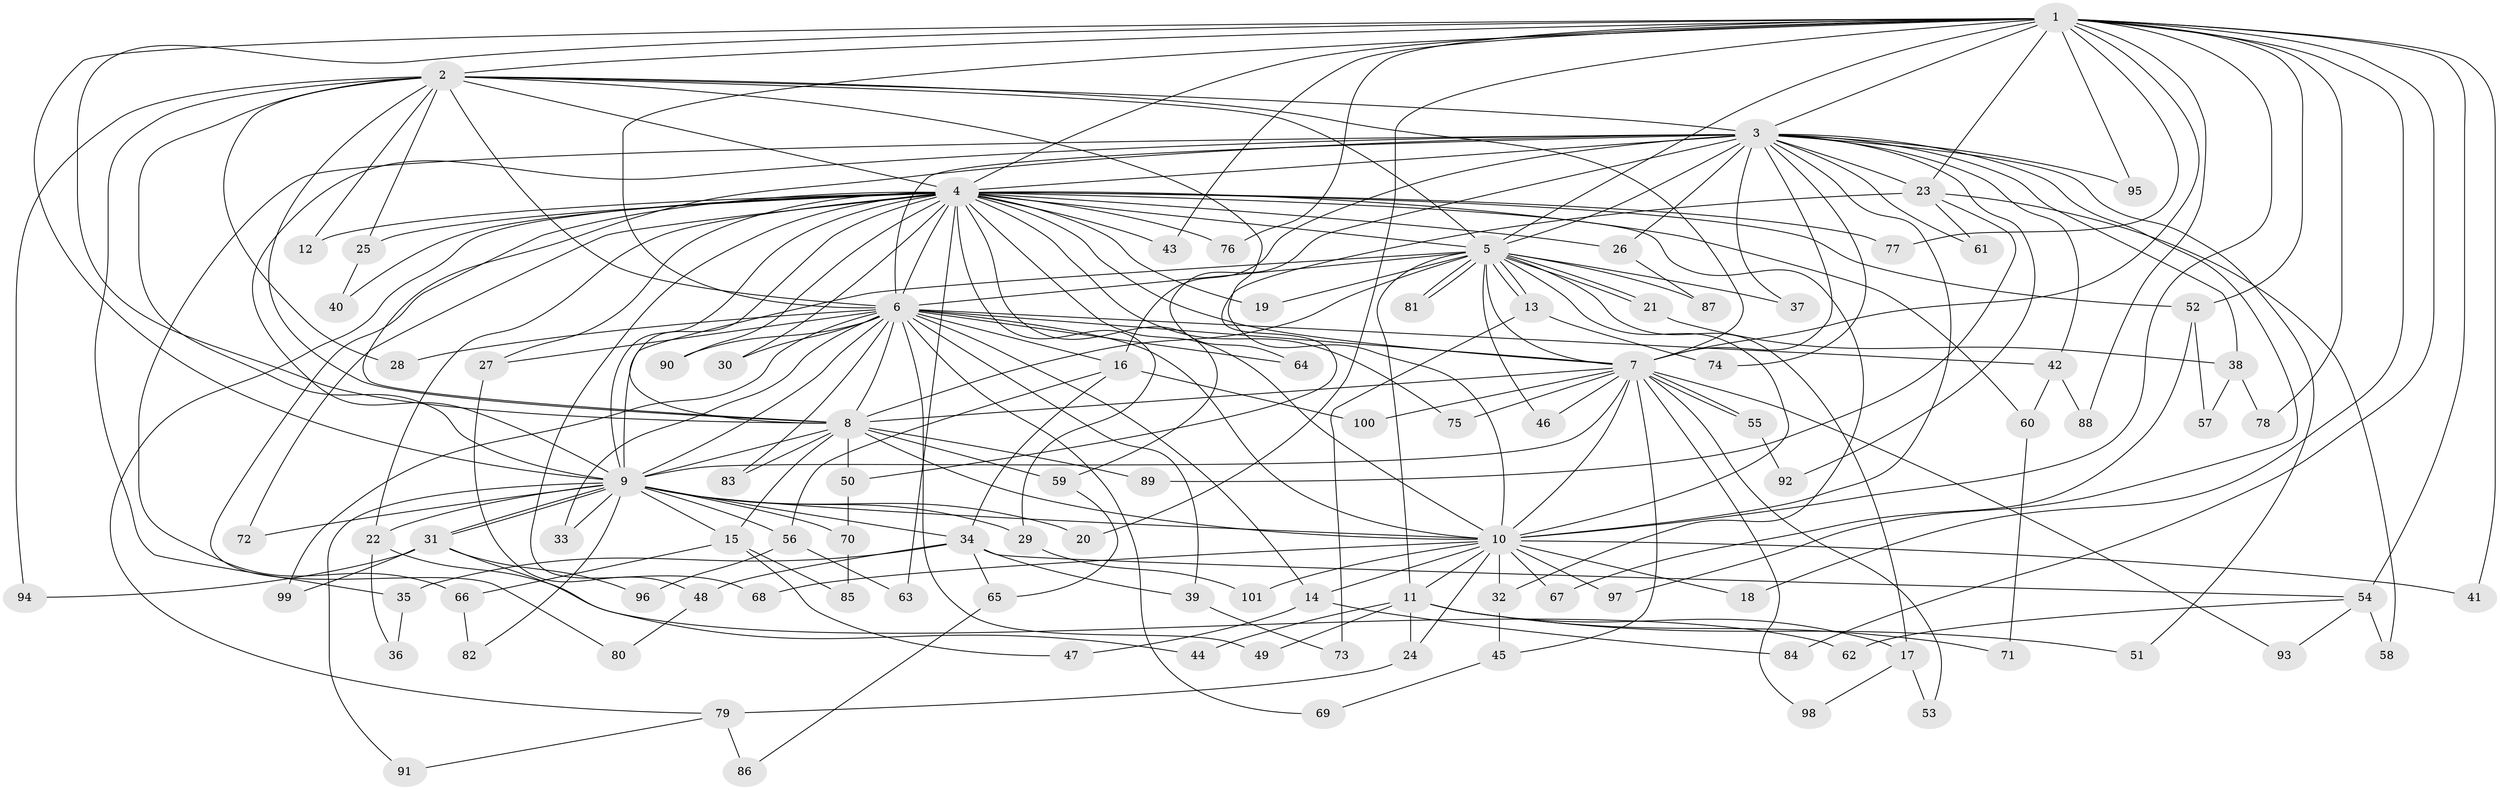 // coarse degree distribution, {19: 0.013157894736842105, 25: 0.013157894736842105, 32: 0.013157894736842105, 28: 0.013157894736842105, 18: 0.013157894736842105, 15: 0.02631578947368421, 12: 0.013157894736842105, 8: 0.02631578947368421, 2: 0.5, 4: 0.11842105263157894, 5: 0.05263157894736842, 3: 0.17105263157894737, 6: 0.013157894736842105, 1: 0.013157894736842105}
// Generated by graph-tools (version 1.1) at 2025/51/02/27/25 19:51:47]
// undirected, 101 vertices, 227 edges
graph export_dot {
graph [start="1"]
  node [color=gray90,style=filled];
  1;
  2;
  3;
  4;
  5;
  6;
  7;
  8;
  9;
  10;
  11;
  12;
  13;
  14;
  15;
  16;
  17;
  18;
  19;
  20;
  21;
  22;
  23;
  24;
  25;
  26;
  27;
  28;
  29;
  30;
  31;
  32;
  33;
  34;
  35;
  36;
  37;
  38;
  39;
  40;
  41;
  42;
  43;
  44;
  45;
  46;
  47;
  48;
  49;
  50;
  51;
  52;
  53;
  54;
  55;
  56;
  57;
  58;
  59;
  60;
  61;
  62;
  63;
  64;
  65;
  66;
  67;
  68;
  69;
  70;
  71;
  72;
  73;
  74;
  75;
  76;
  77;
  78;
  79;
  80;
  81;
  82;
  83;
  84;
  85;
  86;
  87;
  88;
  89;
  90;
  91;
  92;
  93;
  94;
  95;
  96;
  97;
  98;
  99;
  100;
  101;
  1 -- 2;
  1 -- 3;
  1 -- 4;
  1 -- 5;
  1 -- 6;
  1 -- 7;
  1 -- 8;
  1 -- 9;
  1 -- 10;
  1 -- 18;
  1 -- 20;
  1 -- 23;
  1 -- 41;
  1 -- 43;
  1 -- 52;
  1 -- 54;
  1 -- 76;
  1 -- 77;
  1 -- 78;
  1 -- 84;
  1 -- 88;
  1 -- 95;
  2 -- 3;
  2 -- 4;
  2 -- 5;
  2 -- 6;
  2 -- 7;
  2 -- 8;
  2 -- 9;
  2 -- 10;
  2 -- 12;
  2 -- 25;
  2 -- 28;
  2 -- 35;
  2 -- 94;
  3 -- 4;
  3 -- 5;
  3 -- 6;
  3 -- 7;
  3 -- 8;
  3 -- 9;
  3 -- 10;
  3 -- 16;
  3 -- 23;
  3 -- 26;
  3 -- 37;
  3 -- 38;
  3 -- 42;
  3 -- 51;
  3 -- 61;
  3 -- 64;
  3 -- 66;
  3 -- 74;
  3 -- 92;
  3 -- 95;
  3 -- 97;
  4 -- 5;
  4 -- 6;
  4 -- 7;
  4 -- 8;
  4 -- 9;
  4 -- 10;
  4 -- 12;
  4 -- 19;
  4 -- 22;
  4 -- 25;
  4 -- 26;
  4 -- 27;
  4 -- 29;
  4 -- 30;
  4 -- 32;
  4 -- 40;
  4 -- 43;
  4 -- 52;
  4 -- 59;
  4 -- 60;
  4 -- 63;
  4 -- 68;
  4 -- 72;
  4 -- 75;
  4 -- 76;
  4 -- 77;
  4 -- 79;
  4 -- 80;
  4 -- 90;
  5 -- 6;
  5 -- 7;
  5 -- 8;
  5 -- 9;
  5 -- 10;
  5 -- 11;
  5 -- 13;
  5 -- 13;
  5 -- 17;
  5 -- 19;
  5 -- 21;
  5 -- 21;
  5 -- 37;
  5 -- 46;
  5 -- 81;
  5 -- 81;
  5 -- 87;
  6 -- 7;
  6 -- 8;
  6 -- 9;
  6 -- 10;
  6 -- 14;
  6 -- 16;
  6 -- 27;
  6 -- 28;
  6 -- 30;
  6 -- 33;
  6 -- 39;
  6 -- 42;
  6 -- 49;
  6 -- 64;
  6 -- 69;
  6 -- 83;
  6 -- 90;
  6 -- 99;
  7 -- 8;
  7 -- 9;
  7 -- 10;
  7 -- 45;
  7 -- 46;
  7 -- 53;
  7 -- 55;
  7 -- 55;
  7 -- 75;
  7 -- 93;
  7 -- 98;
  7 -- 100;
  8 -- 9;
  8 -- 10;
  8 -- 15;
  8 -- 50;
  8 -- 59;
  8 -- 83;
  8 -- 89;
  9 -- 10;
  9 -- 15;
  9 -- 20;
  9 -- 22;
  9 -- 29;
  9 -- 31;
  9 -- 31;
  9 -- 33;
  9 -- 34;
  9 -- 56;
  9 -- 70;
  9 -- 72;
  9 -- 82;
  9 -- 91;
  10 -- 11;
  10 -- 14;
  10 -- 18;
  10 -- 24;
  10 -- 32;
  10 -- 41;
  10 -- 67;
  10 -- 68;
  10 -- 97;
  10 -- 101;
  11 -- 17;
  11 -- 24;
  11 -- 44;
  11 -- 49;
  11 -- 51;
  11 -- 71;
  13 -- 73;
  13 -- 74;
  14 -- 47;
  14 -- 84;
  15 -- 47;
  15 -- 66;
  15 -- 85;
  16 -- 34;
  16 -- 56;
  16 -- 100;
  17 -- 53;
  17 -- 98;
  21 -- 38;
  22 -- 36;
  22 -- 62;
  23 -- 50;
  23 -- 58;
  23 -- 61;
  23 -- 89;
  24 -- 79;
  25 -- 40;
  26 -- 87;
  27 -- 48;
  29 -- 101;
  31 -- 44;
  31 -- 94;
  31 -- 96;
  31 -- 99;
  32 -- 45;
  34 -- 35;
  34 -- 39;
  34 -- 48;
  34 -- 54;
  34 -- 65;
  35 -- 36;
  38 -- 57;
  38 -- 78;
  39 -- 73;
  42 -- 60;
  42 -- 88;
  45 -- 69;
  48 -- 80;
  50 -- 70;
  52 -- 57;
  52 -- 67;
  54 -- 58;
  54 -- 62;
  54 -- 93;
  55 -- 92;
  56 -- 63;
  56 -- 96;
  59 -- 65;
  60 -- 71;
  65 -- 86;
  66 -- 82;
  70 -- 85;
  79 -- 86;
  79 -- 91;
}
